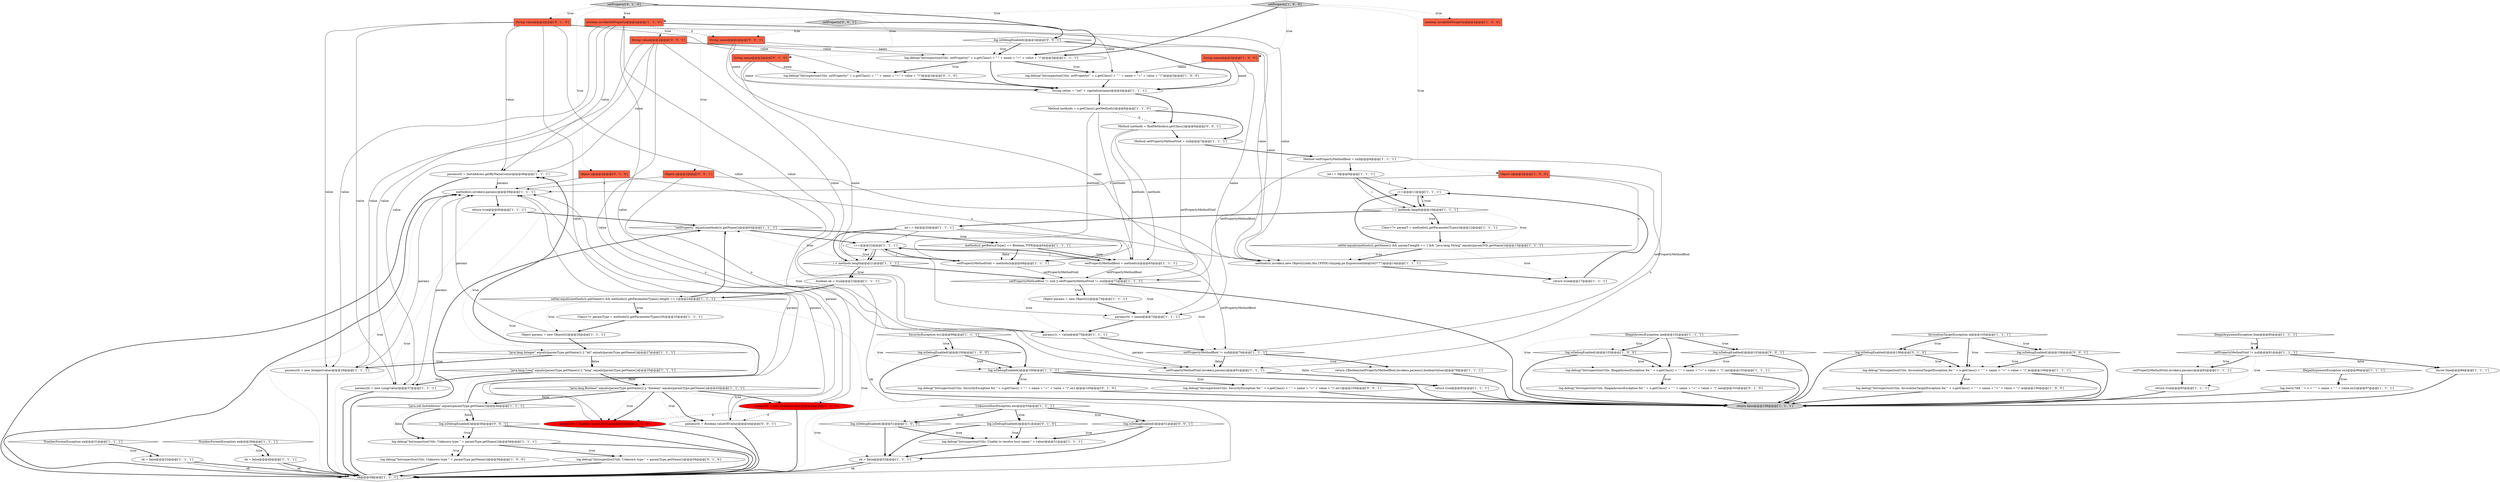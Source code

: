 digraph {
76 [style = filled, label = "String value@@@2@@@['0', '1', '0']", fillcolor = tomato, shape = box image = "AAA0AAABBB2BBB"];
46 [style = filled, label = "params(0( = InetAddress.getByName(value)@@@48@@@['1', '1', '1']", fillcolor = white, shape = ellipse image = "AAA0AAABBB1BBB"];
66 [style = filled, label = "String setter = \"set\" + capitalize(name)@@@4@@@['1', '1', '1']", fillcolor = white, shape = ellipse image = "AAA0AAABBB1BBB"];
14 [style = filled, label = "params(0( = new Boolean(value)@@@44@@@['1', '0', '0']", fillcolor = red, shape = ellipse image = "AAA1AAABBB1BBB"];
73 [style = filled, label = "InvocationTargetException ie@@@105@@@['1', '1', '1']", fillcolor = white, shape = diamond image = "AAA0AAABBB1BBB"];
42 [style = filled, label = "log.debug(\"IntrospectionUtils: Unknown type \" + paramType.getName())@@@56@@@['1', '0', '0']", fillcolor = white, shape = ellipse image = "AAA0AAABBB1BBB"];
54 [style = filled, label = "i++@@@22@@@['1', '1', '1']", fillcolor = white, shape = ellipse image = "AAA0AAABBB1BBB"];
43 [style = filled, label = "\"java.net.InetAddress\".equals(paramType.getName())@@@46@@@['1', '1', '1']", fillcolor = white, shape = diamond image = "AAA0AAABBB1BBB"];
21 [style = filled, label = "ok = false@@@32@@@['1', '1', '1']", fillcolor = white, shape = ellipse image = "AAA0AAABBB1BBB"];
20 [style = filled, label = "Method setPropertyMethodVoid = null@@@7@@@['1', '1', '1']", fillcolor = white, shape = ellipse image = "AAA0AAABBB1BBB"];
26 [style = filled, label = "ok = false@@@40@@@['1', '1', '1']", fillcolor = white, shape = ellipse image = "AAA0AAABBB1BBB"];
35 [style = filled, label = "return ((Boolean)setPropertyMethodBool.invoke(o,params)).booleanValue()@@@78@@@['1', '1', '1']", fillcolor = white, shape = ellipse image = "AAA0AAABBB1BBB"];
57 [style = filled, label = "boolean ok = true@@@23@@@['1', '1', '1']", fillcolor = white, shape = ellipse image = "AAA0AAABBB1BBB"];
80 [style = filled, label = "log.debug(\"IntrospectionUtils: setProperty(\" + o.getClass() + \" \" + name + \"=\" + value + \")\")@@@3@@@['0', '1', '0']", fillcolor = white, shape = ellipse image = "AAA0AAABBB2BBB"];
75 [style = filled, label = "log.debug(\"IntrospectionUtils: IllegalAccessException for \" + o.getClass() + \" \" + name + \"=\" + value + \")\",iae)@@@103@@@['0', '1', '0']", fillcolor = white, shape = ellipse image = "AAA0AAABBB2BBB"];
38 [style = filled, label = "params(0( = new Long(value)@@@37@@@['1', '1', '1']", fillcolor = white, shape = ellipse image = "AAA0AAABBB1BBB"];
87 [style = filled, label = "log.isDebugEnabled()@@@51@@@['0', '0', '1']", fillcolor = white, shape = diamond image = "AAA0AAABBB3BBB"];
88 [style = filled, label = "log.isDebugEnabled()@@@103@@@['0', '0', '1']", fillcolor = white, shape = diamond image = "AAA0AAABBB3BBB"];
30 [style = filled, label = "IllegalArgumentException biae@@@80@@@['1', '1', '1']", fillcolor = white, shape = diamond image = "AAA0AAABBB1BBB"];
63 [style = filled, label = "Method setPropertyMethodBool = null@@@8@@@['1', '1', '1']", fillcolor = white, shape = ellipse image = "AAA0AAABBB1BBB"];
79 [style = filled, label = "Object o@@@2@@@['0', '1', '0']", fillcolor = tomato, shape = box image = "AAA0AAABBB2BBB"];
1 [style = filled, label = "\"java.lang.Long\".equals(paramType.getName()) || \"long\".equals(paramType.getName())@@@35@@@['1', '1', '1']", fillcolor = white, shape = diamond image = "AAA0AAABBB1BBB"];
78 [style = filled, label = "log.isDebugEnabled()@@@106@@@['0', '1', '0']", fillcolor = white, shape = diamond image = "AAA0AAABBB2BBB"];
5 [style = filled, label = "\"java.lang.Integer\".equals(paramType.getName()) || \"int\".equals(paramType.getName())@@@27@@@['1', '1', '1']", fillcolor = white, shape = diamond image = "AAA0AAABBB1BBB"];
27 [style = filled, label = "return false@@@108@@@['1', '1', '1']", fillcolor = lightgray, shape = ellipse image = "AAA0AAABBB1BBB"];
18 [style = filled, label = "\"setProperty\".equals(methods(i(.getName())@@@63@@@['1', '1', '1']", fillcolor = white, shape = diamond image = "AAA0AAABBB1BBB"];
81 [style = filled, label = "String name@@@2@@@['0', '1', '0']", fillcolor = tomato, shape = box image = "AAA0AAABBB2BBB"];
92 [style = filled, label = "log.isDebugEnabled()@@@56@@@['0', '0', '1']", fillcolor = white, shape = diamond image = "AAA0AAABBB3BBB"];
85 [style = filled, label = "params(0( = Boolean.valueOf(value)@@@44@@@['0', '1', '0']", fillcolor = red, shape = ellipse image = "AAA1AAABBB2BBB"];
93 [style = filled, label = "Method methods = findMethods(o.getClass())@@@6@@@['0', '0', '1']", fillcolor = white, shape = ellipse image = "AAA0AAABBB3BBB"];
91 [style = filled, label = "Object o@@@2@@@['0', '0', '1']", fillcolor = tomato, shape = box image = "AAA0AAABBB3BBB"];
39 [style = filled, label = "methods(i(.invoke(o,params)@@@59@@@['1', '1', '1']", fillcolor = white, shape = ellipse image = "AAA0AAABBB1BBB"];
8 [style = filled, label = "setPropertyMethodBool = methods(i(@@@65@@@['1', '1', '1']", fillcolor = white, shape = ellipse image = "AAA0AAABBB1BBB"];
60 [style = filled, label = "log.isDebugEnabled()@@@100@@@['1', '1', '1']", fillcolor = white, shape = diamond image = "AAA0AAABBB1BBB"];
97 [style = filled, label = "String name@@@2@@@['0', '0', '1']", fillcolor = tomato, shape = box image = "AAA0AAABBB3BBB"];
36 [style = filled, label = "Class<?> paramType = methods(i(.getParameterTypes()(0(@@@25@@@['1', '1', '1']", fillcolor = white, shape = ellipse image = "AAA0AAABBB1BBB"];
84 [style = filled, label = "log.debug(\"IntrospectionUtils: SecurityException for \" + o.getClass() + \" \" + name + \"=\" + value + \")\",ex1)@@@100@@@['0', '1', '0']", fillcolor = white, shape = ellipse image = "AAA0AAABBB2BBB"];
31 [style = filled, label = "String name@@@2@@@['1', '0', '0']", fillcolor = tomato, shape = box image = "AAA0AAABBB1BBB"];
40 [style = filled, label = "int i = 0@@@20@@@['1', '1', '1']", fillcolor = white, shape = ellipse image = "AAA0AAABBB1BBB"];
55 [style = filled, label = "log.debug(\"IntrospectionUtils: setProperty(\" + o.getClass() + \" \" + name + \"=\" + value + \")\")@@@3@@@['1', '1', '1']", fillcolor = white, shape = ellipse image = "AAA0AAABBB1BBB"];
58 [style = filled, label = "params(1( = value@@@75@@@['1', '1', '1']", fillcolor = white, shape = ellipse image = "AAA0AAABBB1BBB"];
17 [style = filled, label = "i++@@@11@@@['1', '1', '1']", fillcolor = white, shape = ellipse image = "AAA0AAABBB1BBB"];
23 [style = filled, label = "return true@@@60@@@['1', '1', '1']", fillcolor = white, shape = ellipse image = "AAA0AAABBB1BBB"];
45 [style = filled, label = "setPropertyMethodBool != null@@@76@@@['1', '1', '1']", fillcolor = white, shape = diamond image = "AAA0AAABBB1BBB"];
44 [style = filled, label = "log.debug(\"IntrospectionUtils: InvocationTargetException for \" + o.getClass() + \" \" + name + \"=\" + value + \")\",ie)@@@106@@@['1', '0', '0']", fillcolor = white, shape = ellipse image = "AAA0AAABBB1BBB"];
53 [style = filled, label = "setPropertyMethodVoid.invoke(o,params)@@@82@@@['1', '1', '1']", fillcolor = white, shape = ellipse image = "AAA0AAABBB1BBB"];
71 [style = filled, label = "int i = 0@@@9@@@['1', '1', '1']", fillcolor = white, shape = ellipse image = "AAA0AAABBB1BBB"];
68 [style = filled, label = "setProperty['1', '0', '0']", fillcolor = lightgray, shape = diamond image = "AAA0AAABBB1BBB"];
19 [style = filled, label = "setPropertyMethodVoid != null@@@81@@@['1', '1', '1']", fillcolor = white, shape = diamond image = "AAA0AAABBB1BBB"];
2 [style = filled, label = "UnknownHostException exc@@@50@@@['1', '1', '1']", fillcolor = white, shape = diamond image = "AAA0AAABBB1BBB"];
90 [style = filled, label = "log.isDebugEnabled()@@@3@@@['0', '0', '1']", fillcolor = white, shape = diamond image = "AAA0AAABBB3BBB"];
33 [style = filled, label = "boolean invokeSetProperty@@@2@@@['1', '1', '0']", fillcolor = tomato, shape = box image = "AAA0AAABBB1BBB"];
94 [style = filled, label = "log.isDebugEnabled()@@@106@@@['0', '0', '1']", fillcolor = white, shape = diamond image = "AAA0AAABBB3BBB"];
69 [style = filled, label = "i < methods.length@@@10@@@['1', '1', '1']", fillcolor = white, shape = diamond image = "AAA0AAABBB1BBB"];
96 [style = filled, label = "params(0( = Boolean.valueOf(value)@@@44@@@['0', '0', '1']", fillcolor = white, shape = ellipse image = "AAA0AAABBB3BBB"];
11 [style = filled, label = "Object params = new Object((((@@@73@@@['1', '1', '1']", fillcolor = white, shape = ellipse image = "AAA0AAABBB1BBB"];
51 [style = filled, label = "log.debug(\"IntrospectionUtils: Unable to resolve host name:\" + value)@@@51@@@['1', '1', '1']", fillcolor = white, shape = ellipse image = "AAA0AAABBB1BBB"];
62 [style = filled, label = "log.debug(\"IntrospectionUtils: Unknown type \" + paramType.getName())@@@56@@@['1', '1', '1']", fillcolor = white, shape = ellipse image = "AAA0AAABBB1BBB"];
32 [style = filled, label = "Class<?> paramT = methods(i(.getParameterTypes()@@@12@@@['1', '1', '1']", fillcolor = white, shape = ellipse image = "AAA0AAABBB1BBB"];
16 [style = filled, label = "log.warn(\"IAE \" + o + \" \" + name + \" \" + value,ex2)@@@97@@@['1', '1', '1']", fillcolor = white, shape = ellipse image = "AAA0AAABBB1BBB"];
56 [style = filled, label = "setPropertyMethodVoid = methods(i(@@@68@@@['1', '1', '1']", fillcolor = white, shape = ellipse image = "AAA0AAABBB1BBB"];
70 [style = filled, label = "log.debug(\"IntrospectionUtils: IllegalAccessException for \" + o.getClass() + \" \" + name + \"=\" + value + \")\",iae)@@@103@@@['1', '1', '1']", fillcolor = white, shape = ellipse image = "AAA0AAABBB1BBB"];
82 [style = filled, label = "log.debug(\"IntrospectionUtils: Unknown type \" + paramType.getName())@@@56@@@['0', '1', '0']", fillcolor = white, shape = ellipse image = "AAA0AAABBB2BBB"];
86 [style = filled, label = "log.debug(\"IntrospectionUtils: SecurityException for \" + o.getClass() + \" \" + name + \"=\" + value + \")\",ex1)@@@100@@@['0', '0', '1']", fillcolor = white, shape = ellipse image = "AAA0AAABBB3BBB"];
95 [style = filled, label = "String value@@@2@@@['0', '0', '1']", fillcolor = tomato, shape = box image = "AAA0AAABBB3BBB"];
0 [style = filled, label = "params(0( = new Integer(value)@@@29@@@['1', '1', '1']", fillcolor = white, shape = ellipse image = "AAA0AAABBB1BBB"];
34 [style = filled, label = "log.isDebugEnabled()@@@103@@@['1', '0', '0']", fillcolor = white, shape = diamond image = "AAA0AAABBB1BBB"];
89 [style = filled, label = "setProperty['0', '0', '1']", fillcolor = lightgray, shape = diamond image = "AAA0AAABBB3BBB"];
49 [style = filled, label = "setPropertyMethodVoid.invoke(o,params)@@@91@@@['1', '1', '1']", fillcolor = white, shape = ellipse image = "AAA0AAABBB1BBB"];
59 [style = filled, label = "Method methods = o.getClass().getMethods()@@@6@@@['1', '1', '0']", fillcolor = white, shape = ellipse image = "AAA0AAABBB1BBB"];
83 [style = filled, label = "setProperty['0', '1', '0']", fillcolor = lightgray, shape = diamond image = "AAA0AAABBB2BBB"];
67 [style = filled, label = "SecurityException ex1@@@99@@@['1', '1', '1']", fillcolor = white, shape = diamond image = "AAA0AAABBB1BBB"];
9 [style = filled, label = "boolean invokeSetProperty@@@2@@@['1', '0', '0']", fillcolor = tomato, shape = box image = "AAA0AAABBB1BBB"];
28 [style = filled, label = "throw biae@@@86@@@['1', '1', '1']", fillcolor = white, shape = ellipse image = "AAA0AAABBB1BBB"];
48 [style = filled, label = "NumberFormatException ex@@@39@@@['1', '1', '1']", fillcolor = white, shape = diamond image = "AAA0AAABBB1BBB"];
37 [style = filled, label = "return true@@@83@@@['1', '1', '1']", fillcolor = white, shape = ellipse image = "AAA0AAABBB1BBB"];
29 [style = filled, label = "log.debug(\"IntrospectionUtils: setProperty(\" + o.getClass() + \" \" + name + \"=\" + value + \")\")@@@3@@@['1', '0', '0']", fillcolor = white, shape = ellipse image = "AAA0AAABBB1BBB"];
74 [style = filled, label = "IllegalArgumentException ex2@@@96@@@['1', '1', '1']", fillcolor = white, shape = diamond image = "AAA0AAABBB1BBB"];
72 [style = filled, label = "methods(i(.invoke(o,new Object((((edu.fdu.CPPDG.tinypdg.pe.ExpressionInfo@543777)@@@14@@@['1', '1', '1']", fillcolor = white, shape = ellipse image = "AAA0AAABBB1BBB"];
52 [style = filled, label = "setPropertyMethodBool != null || setPropertyMethodVoid != null@@@72@@@['1', '1', '1']", fillcolor = white, shape = diamond image = "AAA0AAABBB1BBB"];
77 [style = filled, label = "log.isDebugEnabled()@@@51@@@['0', '1', '0']", fillcolor = white, shape = diamond image = "AAA0AAABBB2BBB"];
6 [style = filled, label = "Object o@@@2@@@['1', '0', '0']", fillcolor = tomato, shape = box image = "AAA0AAABBB1BBB"];
25 [style = filled, label = "return true@@@17@@@['1', '1', '1']", fillcolor = white, shape = ellipse image = "AAA0AAABBB1BBB"];
61 [style = filled, label = "\"java.lang.Boolean\".equals(paramType.getName()) || \"boolean\".equals(paramType.getName())@@@43@@@['1', '1', '1']", fillcolor = white, shape = diamond image = "AAA0AAABBB1BBB"];
47 [style = filled, label = "log.isDebugEnabled()@@@100@@@['1', '0', '0']", fillcolor = white, shape = diamond image = "AAA0AAABBB1BBB"];
3 [style = filled, label = "ok = false@@@52@@@['1', '1', '1']", fillcolor = white, shape = ellipse image = "AAA0AAABBB1BBB"];
4 [style = filled, label = "i < methods.length@@@21@@@['1', '1', '1']", fillcolor = white, shape = diamond image = "AAA0AAABBB1BBB"];
64 [style = filled, label = "log.debug(\"IntrospectionUtils: InvocationTargetException for \" + o.getClass() + \" \" + name + \"=\" + value + \")\",ie)@@@106@@@['1', '1', '1']", fillcolor = white, shape = ellipse image = "AAA0AAABBB1BBB"];
12 [style = filled, label = "return true@@@92@@@['1', '1', '1']", fillcolor = white, shape = ellipse image = "AAA0AAABBB1BBB"];
41 [style = filled, label = "params(0( = name@@@74@@@['1', '1', '1']", fillcolor = white, shape = ellipse image = "AAA0AAABBB1BBB"];
65 [style = filled, label = "setter.equals(methods(i(.getName()) && methods(i(.getParameterTypes().length == 1@@@24@@@['1', '1', '1']", fillcolor = white, shape = diamond image = "AAA0AAABBB1BBB"];
7 [style = filled, label = "ok@@@58@@@['1', '1', '1']", fillcolor = white, shape = diamond image = "AAA0AAABBB1BBB"];
13 [style = filled, label = "NumberFormatException ex@@@31@@@['1', '1', '1']", fillcolor = white, shape = diamond image = "AAA0AAABBB1BBB"];
10 [style = filled, label = "setter.equals(methods(i(.getName()) && paramT.length == 1 && \"java.lang.String\".equals(paramT(0(.getName())@@@13@@@['1', '1', '1']", fillcolor = white, shape = diamond image = "AAA0AAABBB1BBB"];
24 [style = filled, label = "Object params = new Object((((@@@26@@@['1', '1', '1']", fillcolor = white, shape = ellipse image = "AAA0AAABBB1BBB"];
22 [style = filled, label = "methods(i(.getReturnType() == Boolean.TYPE@@@64@@@['1', '1', '1']", fillcolor = white, shape = diamond image = "AAA0AAABBB1BBB"];
50 [style = filled, label = "IllegalAccessException iae@@@102@@@['1', '1', '1']", fillcolor = white, shape = diamond image = "AAA0AAABBB1BBB"];
15 [style = filled, label = "log.isDebugEnabled()@@@51@@@['1', '0', '0']", fillcolor = white, shape = diamond image = "AAA0AAABBB1BBB"];
40->4 [style = bold, label=""];
63->52 [style = solid, label="setPropertyMethodBool"];
78->27 [style = bold, label=""];
4->18 [style = dotted, label="true"];
97->55 [style = solid, label="name"];
93->56 [style = solid, label="methods"];
61->43 [style = bold, label=""];
52->27 [style = bold, label=""];
91->49 [style = solid, label="o"];
37->27 [style = bold, label=""];
8->45 [style = solid, label="setPropertyMethodBool"];
93->20 [style = bold, label=""];
54->4 [style = solid, label="i"];
96->39 [style = solid, label="params"];
45->12 [style = dotted, label="false"];
2->15 [style = dotted, label="true"];
83->81 [style = dotted, label="true"];
70->75 [style = dotted, label="true"];
10->72 [style = bold, label=""];
46->39 [style = solid, label="params"];
19->53 [style = dotted, label="true"];
10->17 [style = bold, label=""];
67->60 [style = bold, label=""];
47->27 [style = bold, label=""];
69->10 [style = dotted, label="true"];
7->39 [style = dotted, label="true"];
68->9 [style = dotted, label="true"];
61->96 [style = dotted, label="true"];
6->39 [style = solid, label="o"];
14->39 [style = solid, label="params"];
68->31 [style = dotted, label="true"];
33->14 [style = solid, label="value"];
59->56 [style = solid, label="methods"];
34->70 [style = dotted, label="true"];
56->54 [style = bold, label=""];
14->7 [style = bold, label=""];
22->8 [style = bold, label=""];
90->66 [style = bold, label=""];
94->27 [style = bold, label=""];
83->76 [style = dotted, label="true"];
65->18 [style = bold, label=""];
48->26 [style = dotted, label="true"];
18->22 [style = bold, label=""];
65->36 [style = dotted, label="true"];
36->24 [style = bold, label=""];
62->42 [style = bold, label=""];
5->0 [style = bold, label=""];
13->21 [style = dotted, label="true"];
38->7 [style = bold, label=""];
79->72 [style = solid, label="o"];
62->7 [style = bold, label=""];
31->41 [style = solid, label="name"];
39->23 [style = bold, label=""];
46->7 [style = bold, label=""];
85->39 [style = solid, label="params"];
2->15 [style = bold, label=""];
17->69 [style = bold, label=""];
43->46 [style = dotted, label="true"];
67->47 [style = bold, label=""];
3->7 [style = solid, label="ok"];
33->97 [style = dashed, label="0"];
4->57 [style = dotted, label="true"];
33->72 [style = solid, label="value"];
73->78 [style = dotted, label="true"];
78->64 [style = dotted, label="true"];
41->58 [style = bold, label=""];
19->28 [style = bold, label=""];
47->60 [style = bold, label=""];
17->69 [style = solid, label="i"];
45->35 [style = bold, label=""];
38->39 [style = solid, label="params"];
77->51 [style = dotted, label="true"];
20->63 [style = bold, label=""];
55->80 [style = bold, label=""];
1->38 [style = bold, label=""];
2->3 [style = dotted, label="true"];
64->27 [style = bold, label=""];
95->96 [style = solid, label="value"];
76->58 [style = solid, label="value"];
49->12 [style = bold, label=""];
0->39 [style = solid, label="params"];
81->41 [style = solid, label="name"];
26->7 [style = bold, label=""];
55->29 [style = bold, label=""];
24->39 [style = solid, label="params"];
62->82 [style = bold, label=""];
81->80 [style = solid, label="name"];
50->70 [style = bold, label=""];
77->51 [style = bold, label=""];
30->19 [style = dotted, label="true"];
29->66 [style = bold, label=""];
76->72 [style = solid, label="value"];
73->94 [style = bold, label=""];
40->56 [style = solid, label="i"];
67->47 [style = dotted, label="true"];
59->93 [style = dashed, label="0"];
19->37 [style = dotted, label="true"];
61->96 [style = bold, label=""];
5->1 [style = dotted, label="false"];
47->60 [style = dotted, label="true"];
32->10 [style = bold, label=""];
43->46 [style = bold, label=""];
60->84 [style = dotted, label="true"];
24->5 [style = bold, label=""];
62->42 [style = dotted, label="true"];
84->27 [style = bold, label=""];
0->7 [style = bold, label=""];
92->62 [style = dotted, label="true"];
80->66 [style = bold, label=""];
5->1 [style = bold, label=""];
43->92 [style = dotted, label="false"];
95->55 [style = solid, label="value"];
30->19 [style = bold, label=""];
10->25 [style = dotted, label="true"];
65->5 [style = dotted, label="true"];
7->23 [style = dotted, label="true"];
1->61 [style = dotted, label="false"];
52->45 [style = dotted, label="true"];
3->7 [style = bold, label=""];
63->45 [style = solid, label="setPropertyMethodBool"];
79->49 [style = solid, label="o"];
70->27 [style = bold, label=""];
8->52 [style = solid, label="setPropertyMethodBool"];
22->56 [style = dotted, label="false"];
70->75 [style = bold, label=""];
2->77 [style = bold, label=""];
43->92 [style = bold, label=""];
50->34 [style = dotted, label="true"];
88->70 [style = bold, label=""];
73->78 [style = bold, label=""];
15->51 [style = dotted, label="true"];
76->80 [style = solid, label="value"];
69->32 [style = dotted, label="true"];
58->49 [style = solid, label="params"];
67->60 [style = dotted, label="true"];
21->7 [style = bold, label=""];
34->70 [style = bold, label=""];
73->64 [style = bold, label=""];
52->41 [style = dotted, label="true"];
57->65 [style = bold, label=""];
10->72 [style = dotted, label="true"];
61->43 [style = dotted, label="false"];
76->38 [style = solid, label="value"];
89->97 [style = dotted, label="true"];
42->7 [style = bold, label=""];
55->66 [style = bold, label=""];
59->20 [style = bold, label=""];
61->85 [style = dotted, label="true"];
21->7 [style = solid, label="ok"];
89->91 [style = dotted, label="true"];
95->58 [style = solid, label="value"];
61->14 [style = dotted, label="true"];
33->46 [style = solid, label="value"];
2->87 [style = dotted, label="true"];
50->34 [style = bold, label=""];
83->55 [style = bold, label=""];
64->44 [style = bold, label=""];
87->51 [style = bold, label=""];
20->52 [style = solid, label="setPropertyMethodVoid"];
54->56 [style = solid, label="i"];
62->82 [style = dotted, label="true"];
94->64 [style = bold, label=""];
16->27 [style = bold, label=""];
60->86 [style = bold, label=""];
69->17 [style = dotted, label="true"];
4->57 [style = bold, label=""];
40->4 [style = solid, label="i"];
88->27 [style = bold, label=""];
1->61 [style = bold, label=""];
83->79 [style = dotted, label="true"];
89->95 [style = dotted, label="true"];
93->8 [style = solid, label="methods"];
78->64 [style = bold, label=""];
57->7 [style = solid, label="ok"];
65->24 [style = dotted, label="true"];
33->38 [style = solid, label="value"];
66->93 [style = bold, label=""];
14->85 [style = dashed, label="0"];
60->84 [style = bold, label=""];
4->54 [style = dotted, label="true"];
5->0 [style = dotted, label="true"];
63->71 [style = bold, label=""];
60->86 [style = dotted, label="true"];
15->3 [style = bold, label=""];
69->40 [style = bold, label=""];
73->94 [style = dotted, label="true"];
6->72 [style = solid, label="o"];
25->17 [style = bold, label=""];
76->85 [style = solid, label="value"];
97->41 [style = solid, label="name"];
33->58 [style = solid, label="value"];
4->65 [style = dotted, label="true"];
33->29 [style = solid, label="value"];
95->38 [style = solid, label="value"];
48->26 [style = bold, label=""];
14->96 [style = dashed, label="0"];
50->70 [style = dotted, label="true"];
71->17 [style = solid, label="i"];
88->70 [style = dotted, label="true"];
11->41 [style = bold, label=""];
53->37 [style = bold, label=""];
90->55 [style = bold, label=""];
2->77 [style = dotted, label="true"];
55->29 [style = dotted, label="true"];
19->53 [style = bold, label=""];
31->29 [style = solid, label="name"];
74->16 [style = bold, label=""];
64->44 [style = dotted, label="true"];
7->39 [style = bold, label=""];
54->8 [style = solid, label="i"];
87->51 [style = dotted, label="true"];
55->80 [style = dotted, label="true"];
7->18 [style = bold, label=""];
76->0 [style = solid, label="value"];
87->3 [style = bold, label=""];
86->27 [style = bold, label=""];
6->49 [style = solid, label="o"];
8->54 [style = bold, label=""];
95->0 [style = solid, label="value"];
1->38 [style = dotted, label="true"];
34->27 [style = bold, label=""];
59->8 [style = solid, label="methods"];
79->39 [style = solid, label="o"];
45->49 [style = dotted, label="false"];
23->18 [style = bold, label=""];
12->27 [style = bold, label=""];
40->8 [style = solid, label="i"];
94->64 [style = dotted, label="true"];
74->16 [style = dotted, label="true"];
69->32 [style = bold, label=""];
60->27 [style = bold, label=""];
85->7 [style = bold, label=""];
18->22 [style = dotted, label="true"];
52->11 [style = bold, label=""];
77->3 [style = bold, label=""];
96->7 [style = bold, label=""];
92->62 [style = bold, label=""];
40->54 [style = solid, label="i"];
35->27 [style = bold, label=""];
43->62 [style = bold, label=""];
61->85 [style = bold, label=""];
72->25 [style = bold, label=""];
22->56 [style = bold, label=""];
52->11 [style = dotted, label="true"];
81->66 [style = solid, label="name"];
50->88 [style = bold, label=""];
45->49 [style = bold, label=""];
68->33 [style = dotted, label="true"];
19->28 [style = dotted, label="false"];
91->39 [style = solid, label="o"];
73->64 [style = dotted, label="true"];
92->7 [style = bold, label=""];
54->4 [style = bold, label=""];
76->46 [style = solid, label="value"];
91->72 [style = solid, label="o"];
71->69 [style = bold, label=""];
2->87 [style = bold, label=""];
65->36 [style = bold, label=""];
51->3 [style = bold, label=""];
22->8 [style = dotted, label="true"];
68->6 [style = dotted, label="true"];
33->0 [style = solid, label="value"];
4->52 [style = bold, label=""];
95->46 [style = solid, label="value"];
82->7 [style = bold, label=""];
61->14 [style = bold, label=""];
52->58 [style = dotted, label="true"];
65->7 [style = dotted, label="true"];
45->35 [style = dotted, label="true"];
58->45 [style = bold, label=""];
68->55 [style = bold, label=""];
43->62 [style = dotted, label="false"];
83->33 [style = dotted, label="true"];
89->90 [style = bold, label=""];
31->66 [style = solid, label="name"];
90->55 [style = dotted, label="true"];
50->88 [style = dotted, label="true"];
97->66 [style = solid, label="name"];
28->27 [style = bold, label=""];
18->54 [style = bold, label=""];
44->27 [style = bold, label=""];
26->7 [style = solid, label="ok"];
13->21 [style = bold, label=""];
95->72 [style = solid, label="value"];
66->59 [style = bold, label=""];
75->27 [style = bold, label=""];
71->69 [style = solid, label="i"];
56->52 [style = solid, label="setPropertyMethodVoid"];
15->51 [style = bold, label=""];
}
